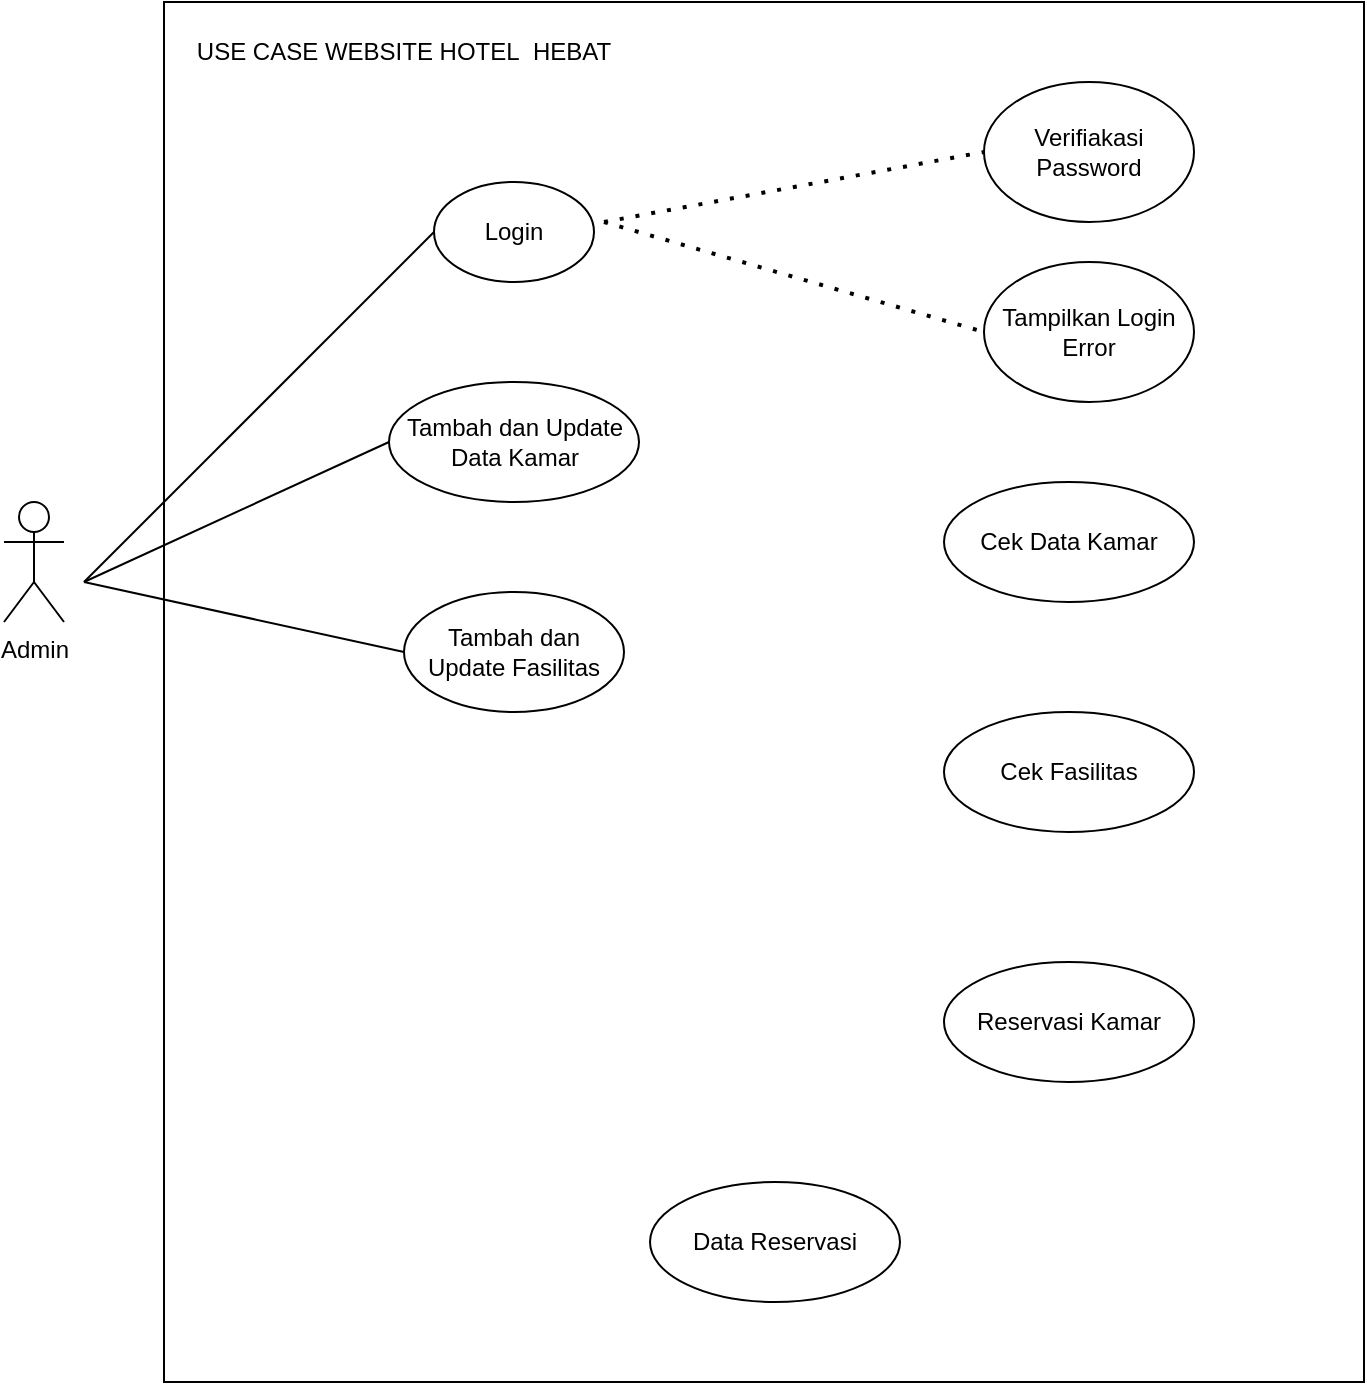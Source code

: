 <mxfile version="16.5.3" type="github">
  <diagram id="QFk89UJ7KHTQGOqEEG_A" name="Page-1">
    <mxGraphModel dx="1157" dy="613" grid="1" gridSize="10" guides="1" tooltips="1" connect="1" arrows="1" fold="1" page="1" pageScale="1" pageWidth="850" pageHeight="1100" math="0" shadow="0">
      <root>
        <mxCell id="0" />
        <mxCell id="1" parent="0" />
        <mxCell id="5uV4l-ghLOgg0mt1HEvv-1" value="" style="rounded=0;whiteSpace=wrap;html=1;gradientColor=#ffffff;" vertex="1" parent="1">
          <mxGeometry x="120" y="40" width="600" height="690" as="geometry" />
        </mxCell>
        <mxCell id="5uV4l-ghLOgg0mt1HEvv-2" value="USE CASE WEBSITE HOTEL&amp;nbsp; HEBAT" style="text;html=1;strokeColor=none;fillColor=none;align=center;verticalAlign=middle;whiteSpace=wrap;rounded=0;" vertex="1" parent="1">
          <mxGeometry x="130" y="50" width="220" height="30" as="geometry" />
        </mxCell>
        <mxCell id="5uV4l-ghLOgg0mt1HEvv-3" value="Login" style="ellipse;whiteSpace=wrap;html=1;" vertex="1" parent="1">
          <mxGeometry x="255" y="130" width="80" height="50" as="geometry" />
        </mxCell>
        <mxCell id="5uV4l-ghLOgg0mt1HEvv-4" value="Verifiakasi Password" style="ellipse;whiteSpace=wrap;html=1;fillColor=none;gradientColor=none;" vertex="1" parent="1">
          <mxGeometry x="530" y="80" width="105" height="70" as="geometry" />
        </mxCell>
        <mxCell id="5uV4l-ghLOgg0mt1HEvv-7" value="Tampilkan Login Error" style="ellipse;whiteSpace=wrap;html=1;fillColor=none;gradientColor=none;" vertex="1" parent="1">
          <mxGeometry x="530" y="170" width="105" height="70" as="geometry" />
        </mxCell>
        <mxCell id="5uV4l-ghLOgg0mt1HEvv-9" value="Tambah dan Update Fasilitas" style="ellipse;whiteSpace=wrap;html=1;" vertex="1" parent="1">
          <mxGeometry x="240" y="335" width="110" height="60" as="geometry" />
        </mxCell>
        <mxCell id="5uV4l-ghLOgg0mt1HEvv-10" value="Tambah dan Update Data Kamar" style="ellipse;whiteSpace=wrap;html=1;" vertex="1" parent="1">
          <mxGeometry x="232.5" y="230" width="125" height="60" as="geometry" />
        </mxCell>
        <mxCell id="5uV4l-ghLOgg0mt1HEvv-15" value="Admin" style="shape=umlActor;verticalLabelPosition=bottom;verticalAlign=top;html=1;fontColor=#000000;fillColor=none;gradientColor=none;" vertex="1" parent="1">
          <mxGeometry x="40" y="290" width="30" height="60" as="geometry" />
        </mxCell>
        <mxCell id="5uV4l-ghLOgg0mt1HEvv-16" value="" style="endArrow=none;html=1;rounded=0;fontColor=#000000;entryX=0;entryY=0.5;entryDx=0;entryDy=0;" edge="1" parent="1" target="5uV4l-ghLOgg0mt1HEvv-3">
          <mxGeometry width="50" height="50" relative="1" as="geometry">
            <mxPoint x="80" y="330" as="sourcePoint" />
            <mxPoint x="130" y="260" as="targetPoint" />
          </mxGeometry>
        </mxCell>
        <mxCell id="5uV4l-ghLOgg0mt1HEvv-17" value="" style="endArrow=none;html=1;rounded=0;fontColor=#000000;entryX=0;entryY=0.5;entryDx=0;entryDy=0;" edge="1" parent="1" target="5uV4l-ghLOgg0mt1HEvv-10">
          <mxGeometry width="50" height="50" relative="1" as="geometry">
            <mxPoint x="80" y="330" as="sourcePoint" />
            <mxPoint x="265" y="165" as="targetPoint" />
          </mxGeometry>
        </mxCell>
        <mxCell id="5uV4l-ghLOgg0mt1HEvv-18" value="" style="endArrow=none;html=1;rounded=0;fontColor=#000000;entryX=0;entryY=0.5;entryDx=0;entryDy=0;" edge="1" parent="1" target="5uV4l-ghLOgg0mt1HEvv-9">
          <mxGeometry width="50" height="50" relative="1" as="geometry">
            <mxPoint x="80" y="330" as="sourcePoint" />
            <mxPoint x="242.5" y="270" as="targetPoint" />
          </mxGeometry>
        </mxCell>
        <mxCell id="5uV4l-ghLOgg0mt1HEvv-19" value="" style="endArrow=none;dashed=1;html=1;dashPattern=1 3;strokeWidth=2;rounded=0;fontColor=#000000;entryX=0;entryY=0.5;entryDx=0;entryDy=0;" edge="1" parent="1" target="5uV4l-ghLOgg0mt1HEvv-4">
          <mxGeometry width="50" height="50" relative="1" as="geometry">
            <mxPoint x="340" y="150" as="sourcePoint" />
            <mxPoint x="390" y="100" as="targetPoint" />
          </mxGeometry>
        </mxCell>
        <mxCell id="5uV4l-ghLOgg0mt1HEvv-20" value="" style="endArrow=none;dashed=1;html=1;dashPattern=1 3;strokeWidth=2;rounded=0;fontColor=#000000;entryX=0;entryY=0.5;entryDx=0;entryDy=0;" edge="1" parent="1" target="5uV4l-ghLOgg0mt1HEvv-7">
          <mxGeometry width="50" height="50" relative="1" as="geometry">
            <mxPoint x="340" y="150" as="sourcePoint" />
            <mxPoint x="540.0" y="125" as="targetPoint" />
          </mxGeometry>
        </mxCell>
        <mxCell id="5uV4l-ghLOgg0mt1HEvv-23" value="Cek Data Kamar" style="ellipse;whiteSpace=wrap;html=1;" vertex="1" parent="1">
          <mxGeometry x="510" y="280" width="125" height="60" as="geometry" />
        </mxCell>
        <mxCell id="5uV4l-ghLOgg0mt1HEvv-24" value="Cek Fasilitas" style="ellipse;whiteSpace=wrap;html=1;" vertex="1" parent="1">
          <mxGeometry x="510" y="395" width="125" height="60" as="geometry" />
        </mxCell>
        <mxCell id="5uV4l-ghLOgg0mt1HEvv-26" value="Reservasi Kamar" style="ellipse;whiteSpace=wrap;html=1;" vertex="1" parent="1">
          <mxGeometry x="510" y="520" width="125" height="60" as="geometry" />
        </mxCell>
        <mxCell id="5uV4l-ghLOgg0mt1HEvv-27" value="Data Reservasi" style="ellipse;whiteSpace=wrap;html=1;" vertex="1" parent="1">
          <mxGeometry x="363" y="630" width="125" height="60" as="geometry" />
        </mxCell>
      </root>
    </mxGraphModel>
  </diagram>
</mxfile>
